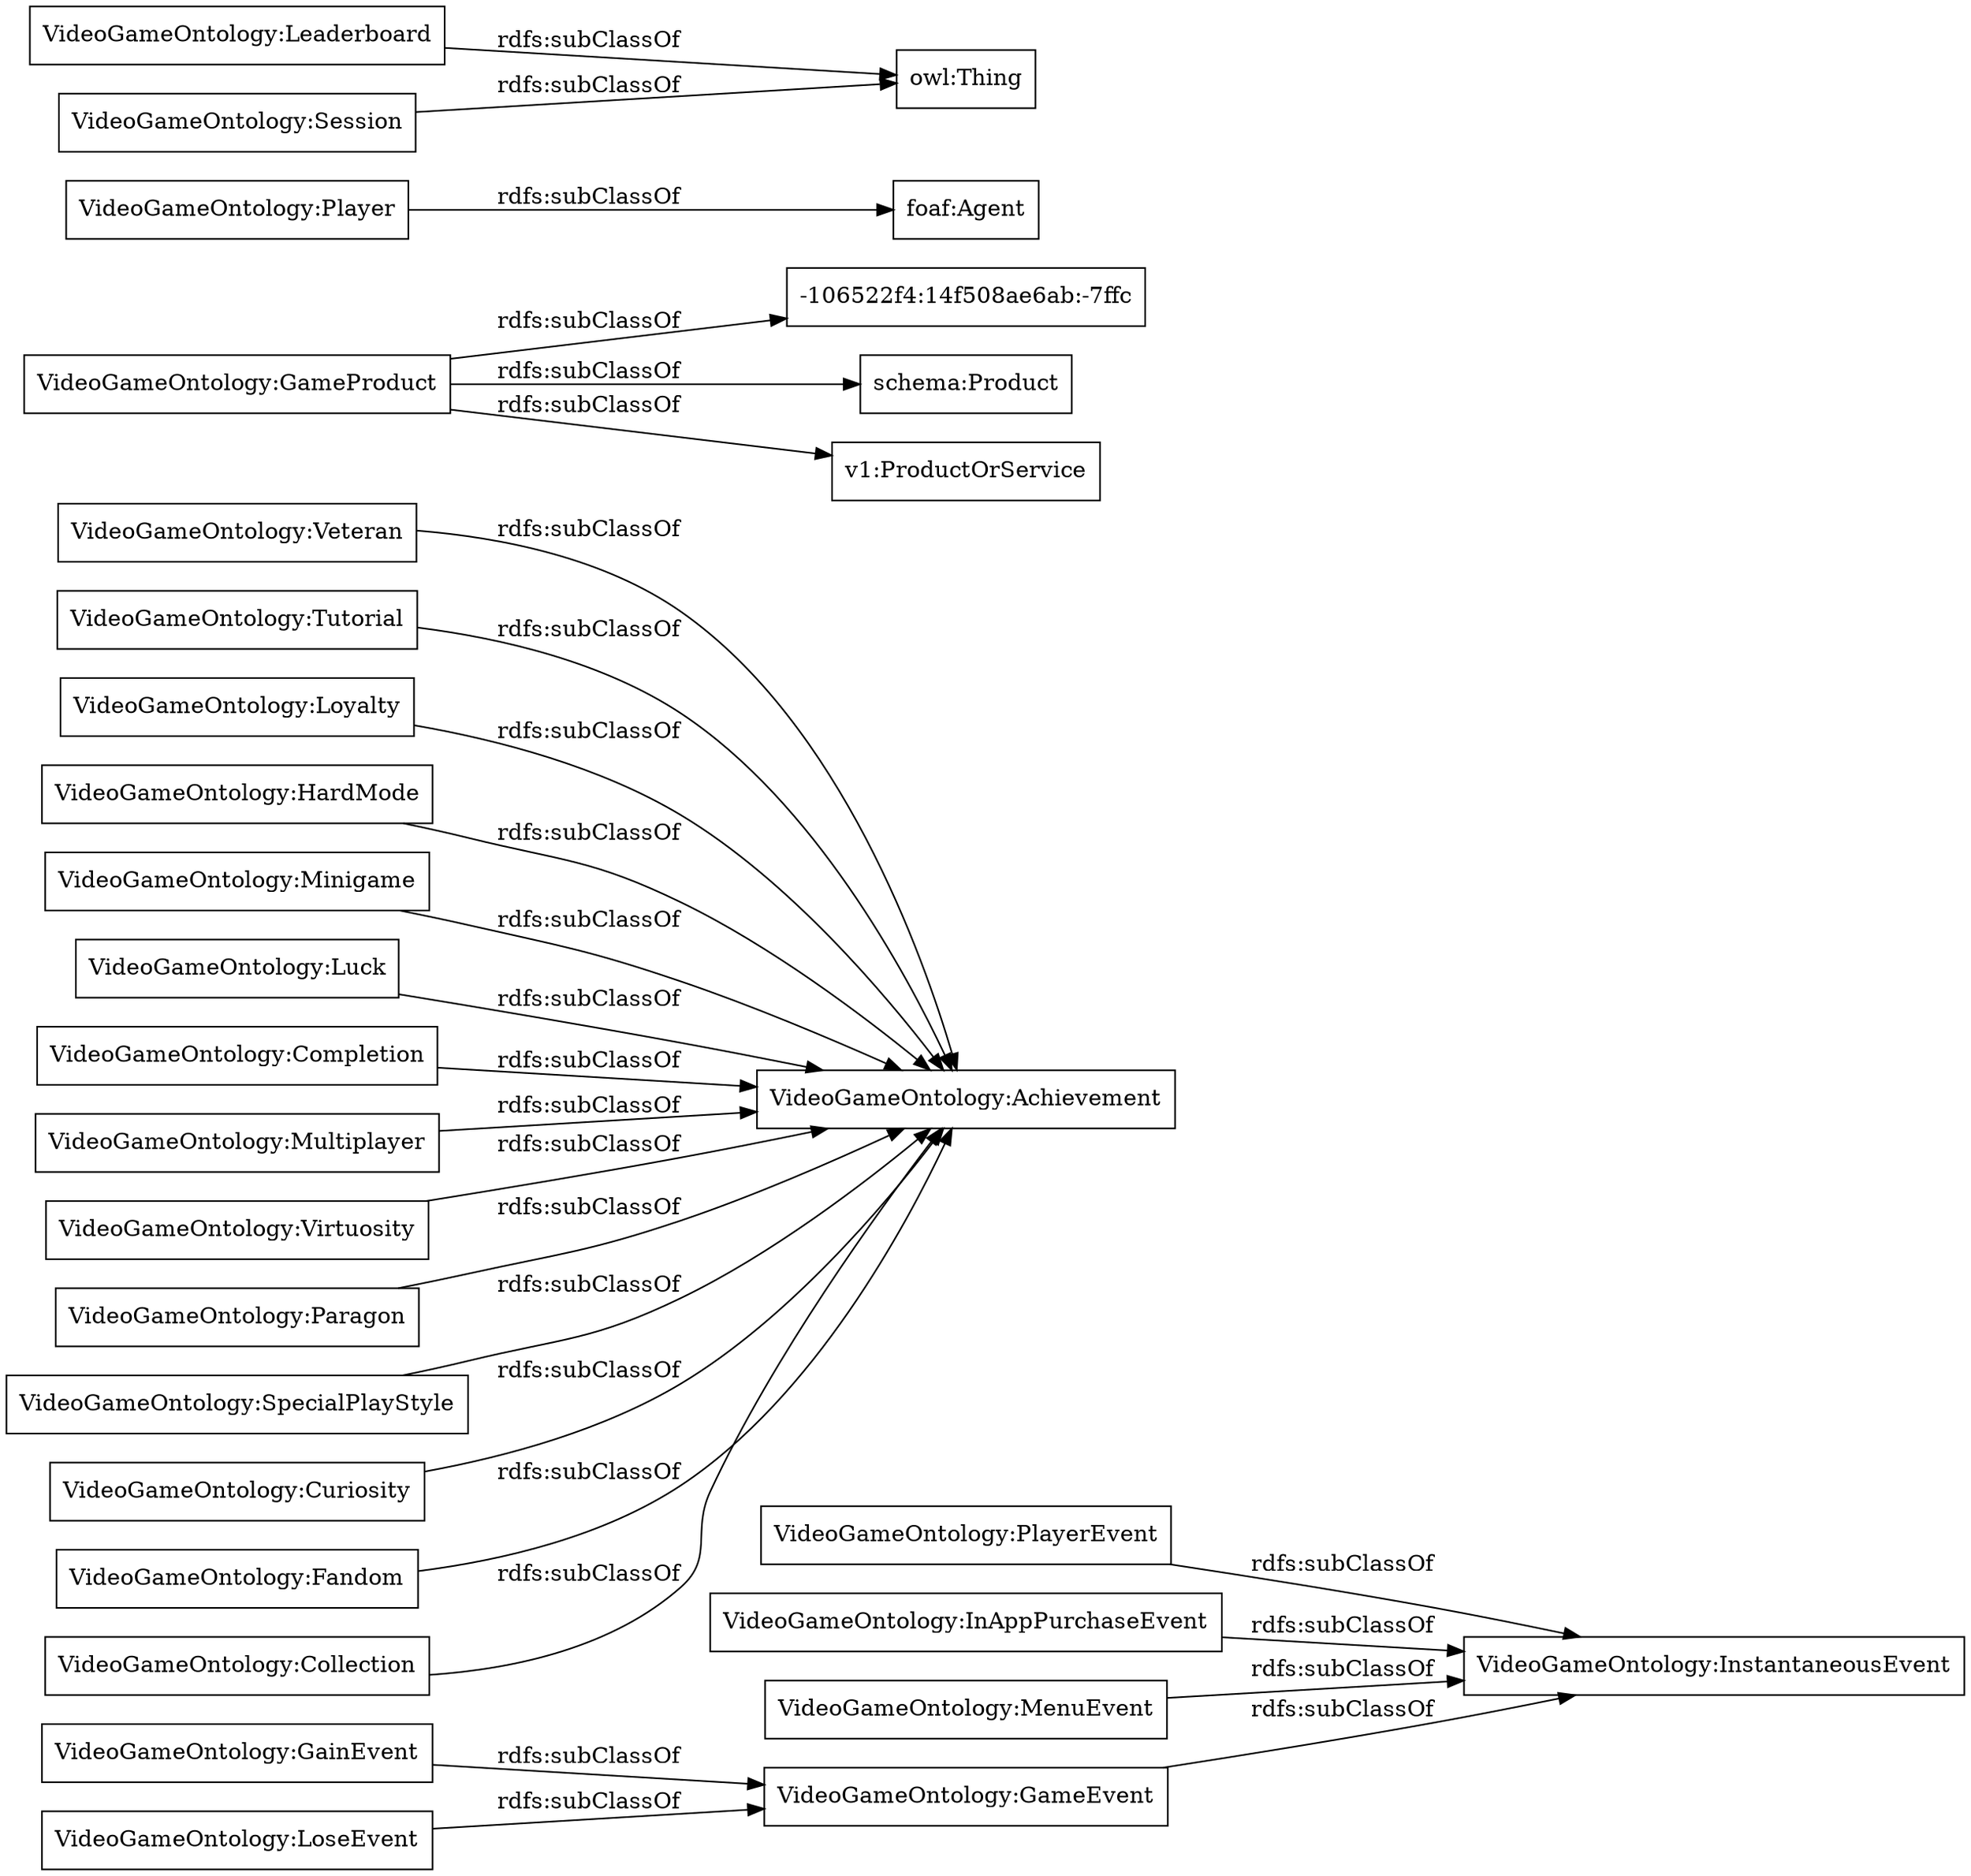 digraph ar2dtool_diagram { 
rankdir=LR;
size="1000"
node [shape = rectangle, color="black"]; "VideoGameOntology:GameEvent" "VideoGameOntology:Veteran" "VideoGameOntology:Achievement" "VideoGameOntology:GameProduct" "VideoGameOntology:Tutorial" "VideoGameOntology:Loyalty" "VideoGameOntology:HardMode" "foaf:Agent" "VideoGameOntology:Leaderboard" "VideoGameOntology:Minigame" "VideoGameOntology:Luck" "-106522f4:14f508ae6ab:-7ffc" "VideoGameOntology:Completion" "VideoGameOntology:PlayerEvent" "schema:Product" "VideoGameOntology:Multiplayer" "VideoGameOntology:Virtuosity" "VideoGameOntology:Paragon" "owl:Thing" "VideoGameOntology:Session" "VideoGameOntology:GainEvent" "VideoGameOntology:Player" "VideoGameOntology:InstantaneousEvent" "v1:ProductOrService" "VideoGameOntology:InAppPurchaseEvent" "VideoGameOntology:LoseEvent" "VideoGameOntology:SpecialPlayStyle" "VideoGameOntology:Curiosity" "VideoGameOntology:Fandom" "VideoGameOntology:MenuEvent" "VideoGameOntology:Collection" ; /*classes style*/
	"VideoGameOntology:HardMode" -> "VideoGameOntology:Achievement" [ label = "rdfs:subClassOf" ];
	"VideoGameOntology:Player" -> "foaf:Agent" [ label = "rdfs:subClassOf" ];
	"VideoGameOntology:Virtuosity" -> "VideoGameOntology:Achievement" [ label = "rdfs:subClassOf" ];
	"VideoGameOntology:Loyalty" -> "VideoGameOntology:Achievement" [ label = "rdfs:subClassOf" ];
	"VideoGameOntology:Paragon" -> "VideoGameOntology:Achievement" [ label = "rdfs:subClassOf" ];
	"VideoGameOntology:Luck" -> "VideoGameOntology:Achievement" [ label = "rdfs:subClassOf" ];
	"VideoGameOntology:MenuEvent" -> "VideoGameOntology:InstantaneousEvent" [ label = "rdfs:subClassOf" ];
	"VideoGameOntology:GainEvent" -> "VideoGameOntology:GameEvent" [ label = "rdfs:subClassOf" ];
	"VideoGameOntology:SpecialPlayStyle" -> "VideoGameOntology:Achievement" [ label = "rdfs:subClassOf" ];
	"VideoGameOntology:Tutorial" -> "VideoGameOntology:Achievement" [ label = "rdfs:subClassOf" ];
	"VideoGameOntology:Session" -> "owl:Thing" [ label = "rdfs:subClassOf" ];
	"VideoGameOntology:GameProduct" -> "-106522f4:14f508ae6ab:-7ffc" [ label = "rdfs:subClassOf" ];
	"VideoGameOntology:GameProduct" -> "schema:Product" [ label = "rdfs:subClassOf" ];
	"VideoGameOntology:GameProduct" -> "v1:ProductOrService" [ label = "rdfs:subClassOf" ];
	"VideoGameOntology:LoseEvent" -> "VideoGameOntology:GameEvent" [ label = "rdfs:subClassOf" ];
	"VideoGameOntology:Collection" -> "VideoGameOntology:Achievement" [ label = "rdfs:subClassOf" ];
	"VideoGameOntology:Leaderboard" -> "owl:Thing" [ label = "rdfs:subClassOf" ];
	"VideoGameOntology:Veteran" -> "VideoGameOntology:Achievement" [ label = "rdfs:subClassOf" ];
	"VideoGameOntology:Multiplayer" -> "VideoGameOntology:Achievement" [ label = "rdfs:subClassOf" ];
	"VideoGameOntology:Fandom" -> "VideoGameOntology:Achievement" [ label = "rdfs:subClassOf" ];
	"VideoGameOntology:Curiosity" -> "VideoGameOntology:Achievement" [ label = "rdfs:subClassOf" ];
	"VideoGameOntology:PlayerEvent" -> "VideoGameOntology:InstantaneousEvent" [ label = "rdfs:subClassOf" ];
	"VideoGameOntology:InAppPurchaseEvent" -> "VideoGameOntology:InstantaneousEvent" [ label = "rdfs:subClassOf" ];
	"VideoGameOntology:Completion" -> "VideoGameOntology:Achievement" [ label = "rdfs:subClassOf" ];
	"VideoGameOntology:GameEvent" -> "VideoGameOntology:InstantaneousEvent" [ label = "rdfs:subClassOf" ];
	"VideoGameOntology:Minigame" -> "VideoGameOntology:Achievement" [ label = "rdfs:subClassOf" ];

}
